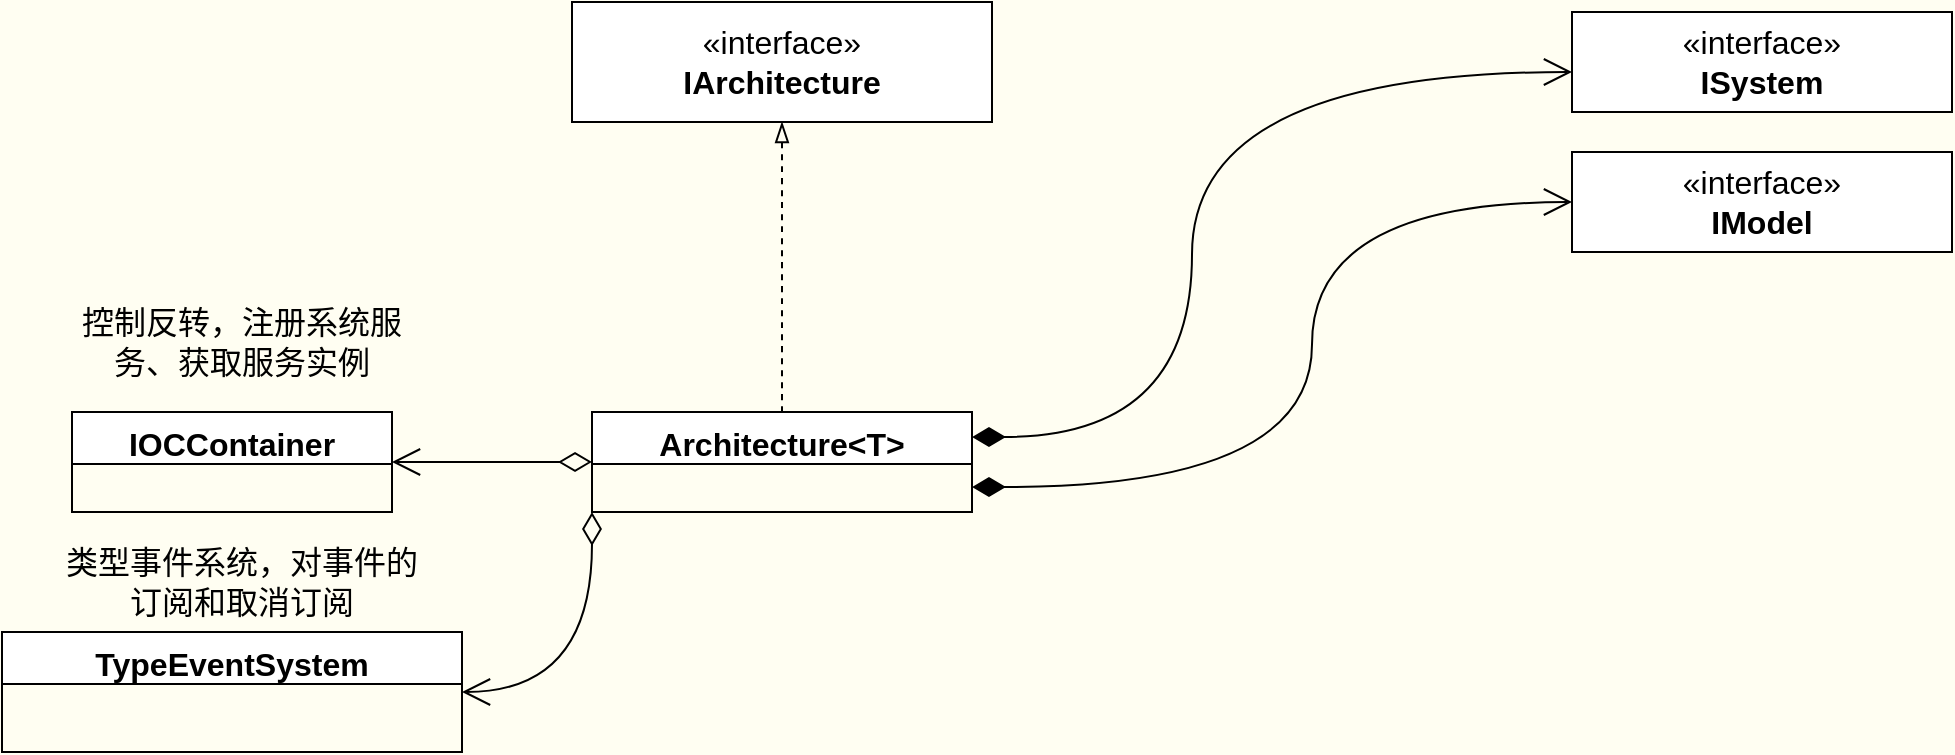 <mxfile version="21.3.8" type="github">
  <diagram name="第 1 页" id="K_PBwv0A-eRRwEIqiVZz">
    <mxGraphModel dx="2579" dy="1646" grid="1" gridSize="10" guides="1" tooltips="1" connect="1" arrows="1" fold="1" page="0" pageScale="1" pageWidth="827" pageHeight="1169" background="#FFFEF2" math="0" shadow="0">
      <root>
        <mxCell id="0" />
        <mxCell id="1" parent="0" />
        <mxCell id="cIOsUQTodziZoNkcTuei-1" value="«interface»&lt;br&gt;&lt;b&gt;IArchitecture&lt;/b&gt;" style="html=1;whiteSpace=wrap;fontSize=16;" vertex="1" parent="1">
          <mxGeometry x="-870" y="-485" width="210" height="60" as="geometry" />
        </mxCell>
        <mxCell id="cIOsUQTodziZoNkcTuei-6" style="edgeStyle=none;curved=1;rounded=0;orthogonalLoop=1;jettySize=auto;html=1;fontSize=12;startSize=8;endSize=8;dashed=1;endArrow=blockThin;endFill=0;" edge="1" parent="1" source="cIOsUQTodziZoNkcTuei-2" target="cIOsUQTodziZoNkcTuei-1">
          <mxGeometry relative="1" as="geometry">
            <mxPoint x="-770" y="-360" as="targetPoint" />
          </mxGeometry>
        </mxCell>
        <mxCell id="cIOsUQTodziZoNkcTuei-2" value="Architecture&amp;lt;T&amp;gt;" style="swimlane;fontStyle=1;align=center;verticalAlign=top;childLayout=stackLayout;horizontal=1;startSize=26;horizontalStack=0;resizeParent=1;resizeParentMax=0;resizeLast=0;collapsible=1;marginBottom=0;whiteSpace=wrap;html=1;fontSize=16;" vertex="1" parent="1">
          <mxGeometry x="-860" y="-280" width="190" height="50" as="geometry" />
        </mxCell>
        <mxCell id="cIOsUQTodziZoNkcTuei-7" value="«interface»&lt;br&gt;&lt;b&gt;ISystem&lt;/b&gt;" style="html=1;whiteSpace=wrap;fontSize=16;" vertex="1" parent="1">
          <mxGeometry x="-370" y="-480" width="190" height="50" as="geometry" />
        </mxCell>
        <mxCell id="cIOsUQTodziZoNkcTuei-8" value="«interface»&lt;br&gt;&lt;b&gt;IModel&lt;/b&gt;" style="html=1;whiteSpace=wrap;fontSize=16;" vertex="1" parent="1">
          <mxGeometry x="-370" y="-410" width="190" height="50" as="geometry" />
        </mxCell>
        <mxCell id="cIOsUQTodziZoNkcTuei-9" style="edgeStyle=none;curved=1;rounded=0;orthogonalLoop=1;jettySize=auto;html=1;exitX=0.5;exitY=1;exitDx=0;exitDy=0;fontSize=12;startSize=8;endSize=8;" edge="1" parent="1" source="cIOsUQTodziZoNkcTuei-8" target="cIOsUQTodziZoNkcTuei-8">
          <mxGeometry relative="1" as="geometry" />
        </mxCell>
        <mxCell id="cIOsUQTodziZoNkcTuei-11" value="" style="endArrow=open;html=1;endSize=12;startArrow=diamondThin;startSize=14;startFill=1;edgeStyle=orthogonalEdgeStyle;align=left;verticalAlign=bottom;rounded=0;fontSize=12;curved=1;exitX=1;exitY=0.25;exitDx=0;exitDy=0;" edge="1" parent="1" source="cIOsUQTodziZoNkcTuei-2" target="cIOsUQTodziZoNkcTuei-7">
          <mxGeometry x="-0.877" y="20" relative="1" as="geometry">
            <mxPoint x="-580" y="-420" as="sourcePoint" />
            <mxPoint x="-420" y="-420" as="targetPoint" />
            <Array as="points">
              <mxPoint x="-560" y="-267" />
              <mxPoint x="-560" y="-450" />
            </Array>
            <mxPoint as="offset" />
          </mxGeometry>
        </mxCell>
        <mxCell id="cIOsUQTodziZoNkcTuei-12" value="" style="endArrow=open;html=1;endSize=12;startArrow=diamondThin;startSize=14;startFill=1;edgeStyle=orthogonalEdgeStyle;align=left;verticalAlign=bottom;rounded=0;fontSize=12;curved=1;exitX=1;exitY=0.75;exitDx=0;exitDy=0;" edge="1" parent="1" source="cIOsUQTodziZoNkcTuei-2" target="cIOsUQTodziZoNkcTuei-8">
          <mxGeometry x="-0.877" y="20" relative="1" as="geometry">
            <mxPoint x="-650" y="-420" as="sourcePoint" />
            <mxPoint x="-375" y="-470" as="targetPoint" />
            <mxPoint as="offset" />
            <Array as="points">
              <mxPoint x="-500" y="-242" />
              <mxPoint x="-500" y="-385" />
            </Array>
          </mxGeometry>
        </mxCell>
        <mxCell id="cIOsUQTodziZoNkcTuei-13" value="IOCContainer" style="swimlane;fontStyle=1;align=center;verticalAlign=top;childLayout=stackLayout;horizontal=1;startSize=26;horizontalStack=0;resizeParent=1;resizeParentMax=0;resizeLast=0;collapsible=1;marginBottom=0;whiteSpace=wrap;html=1;fontSize=16;" vertex="1" parent="1">
          <mxGeometry x="-1120" y="-280" width="160" height="50" as="geometry" />
        </mxCell>
        <mxCell id="cIOsUQTodziZoNkcTuei-17" value="" style="endArrow=open;html=1;endSize=12;startArrow=diamondThin;startSize=14;startFill=0;edgeStyle=orthogonalEdgeStyle;align=left;verticalAlign=bottom;rounded=0;fontSize=12;curved=1;exitX=0;exitY=0.5;exitDx=0;exitDy=0;" edge="1" parent="1" source="cIOsUQTodziZoNkcTuei-2" target="cIOsUQTodziZoNkcTuei-13">
          <mxGeometry x="-0.75" y="-15" relative="1" as="geometry">
            <mxPoint x="-890" y="-150" as="sourcePoint" />
            <mxPoint x="-730" y="-150" as="targetPoint" />
            <mxPoint as="offset" />
          </mxGeometry>
        </mxCell>
        <mxCell id="cIOsUQTodziZoNkcTuei-18" value="控制反转，注册系统服务、获取服务实例" style="text;html=1;strokeColor=none;fillColor=none;align=center;verticalAlign=middle;whiteSpace=wrap;rounded=0;fontSize=16;" vertex="1" parent="1">
          <mxGeometry x="-1130" y="-330" width="190" height="30" as="geometry" />
        </mxCell>
        <mxCell id="cIOsUQTodziZoNkcTuei-19" value="TypeEventSystem" style="swimlane;fontStyle=1;align=center;verticalAlign=top;childLayout=stackLayout;horizontal=1;startSize=26;horizontalStack=0;resizeParent=1;resizeParentMax=0;resizeLast=0;collapsible=1;marginBottom=0;whiteSpace=wrap;html=1;fontSize=16;" vertex="1" parent="1">
          <mxGeometry x="-1155" y="-170" width="230" height="60" as="geometry" />
        </mxCell>
        <mxCell id="cIOsUQTodziZoNkcTuei-23" value="" style="endArrow=open;html=1;endSize=12;startArrow=diamondThin;startSize=14;startFill=0;edgeStyle=orthogonalEdgeStyle;align=left;verticalAlign=bottom;rounded=0;fontSize=12;curved=1;exitX=0;exitY=1;exitDx=0;exitDy=0;entryX=1;entryY=0.5;entryDx=0;entryDy=0;" edge="1" parent="1" source="cIOsUQTodziZoNkcTuei-2" target="cIOsUQTodziZoNkcTuei-19">
          <mxGeometry x="-0.75" y="-15" relative="1" as="geometry">
            <mxPoint x="-850" y="-245" as="sourcePoint" />
            <mxPoint x="-950" y="-245" as="targetPoint" />
            <mxPoint as="offset" />
          </mxGeometry>
        </mxCell>
        <mxCell id="cIOsUQTodziZoNkcTuei-24" value="类型事件系统，对事件的订阅和取消订阅" style="text;html=1;strokeColor=none;fillColor=none;align=center;verticalAlign=middle;whiteSpace=wrap;rounded=0;fontSize=16;" vertex="1" parent="1">
          <mxGeometry x="-1125" y="-210" width="180" height="30" as="geometry" />
        </mxCell>
      </root>
    </mxGraphModel>
  </diagram>
</mxfile>
